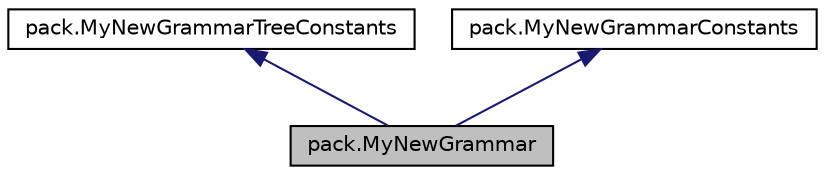 digraph "pack.MyNewGrammar"
{
  edge [fontname="Helvetica",fontsize="10",labelfontname="Helvetica",labelfontsize="10"];
  node [fontname="Helvetica",fontsize="10",shape=record];
  Node1 [label="pack.MyNewGrammar",height=0.2,width=0.4,color="black", fillcolor="grey75", style="filled", fontcolor="black"];
  Node2 -> Node1 [dir="back",color="midnightblue",fontsize="10",style="solid",fontname="Helvetica"];
  Node2 [label="pack.MyNewGrammarTreeConstants",height=0.2,width=0.4,color="black", fillcolor="white", style="filled",URL="$interfacepack_1_1_my_new_grammar_tree_constants.html"];
  Node3 -> Node1 [dir="back",color="midnightblue",fontsize="10",style="solid",fontname="Helvetica"];
  Node3 [label="pack.MyNewGrammarConstants",height=0.2,width=0.4,color="black", fillcolor="white", style="filled",URL="$interfacepack_1_1_my_new_grammar_constants.html"];
}
